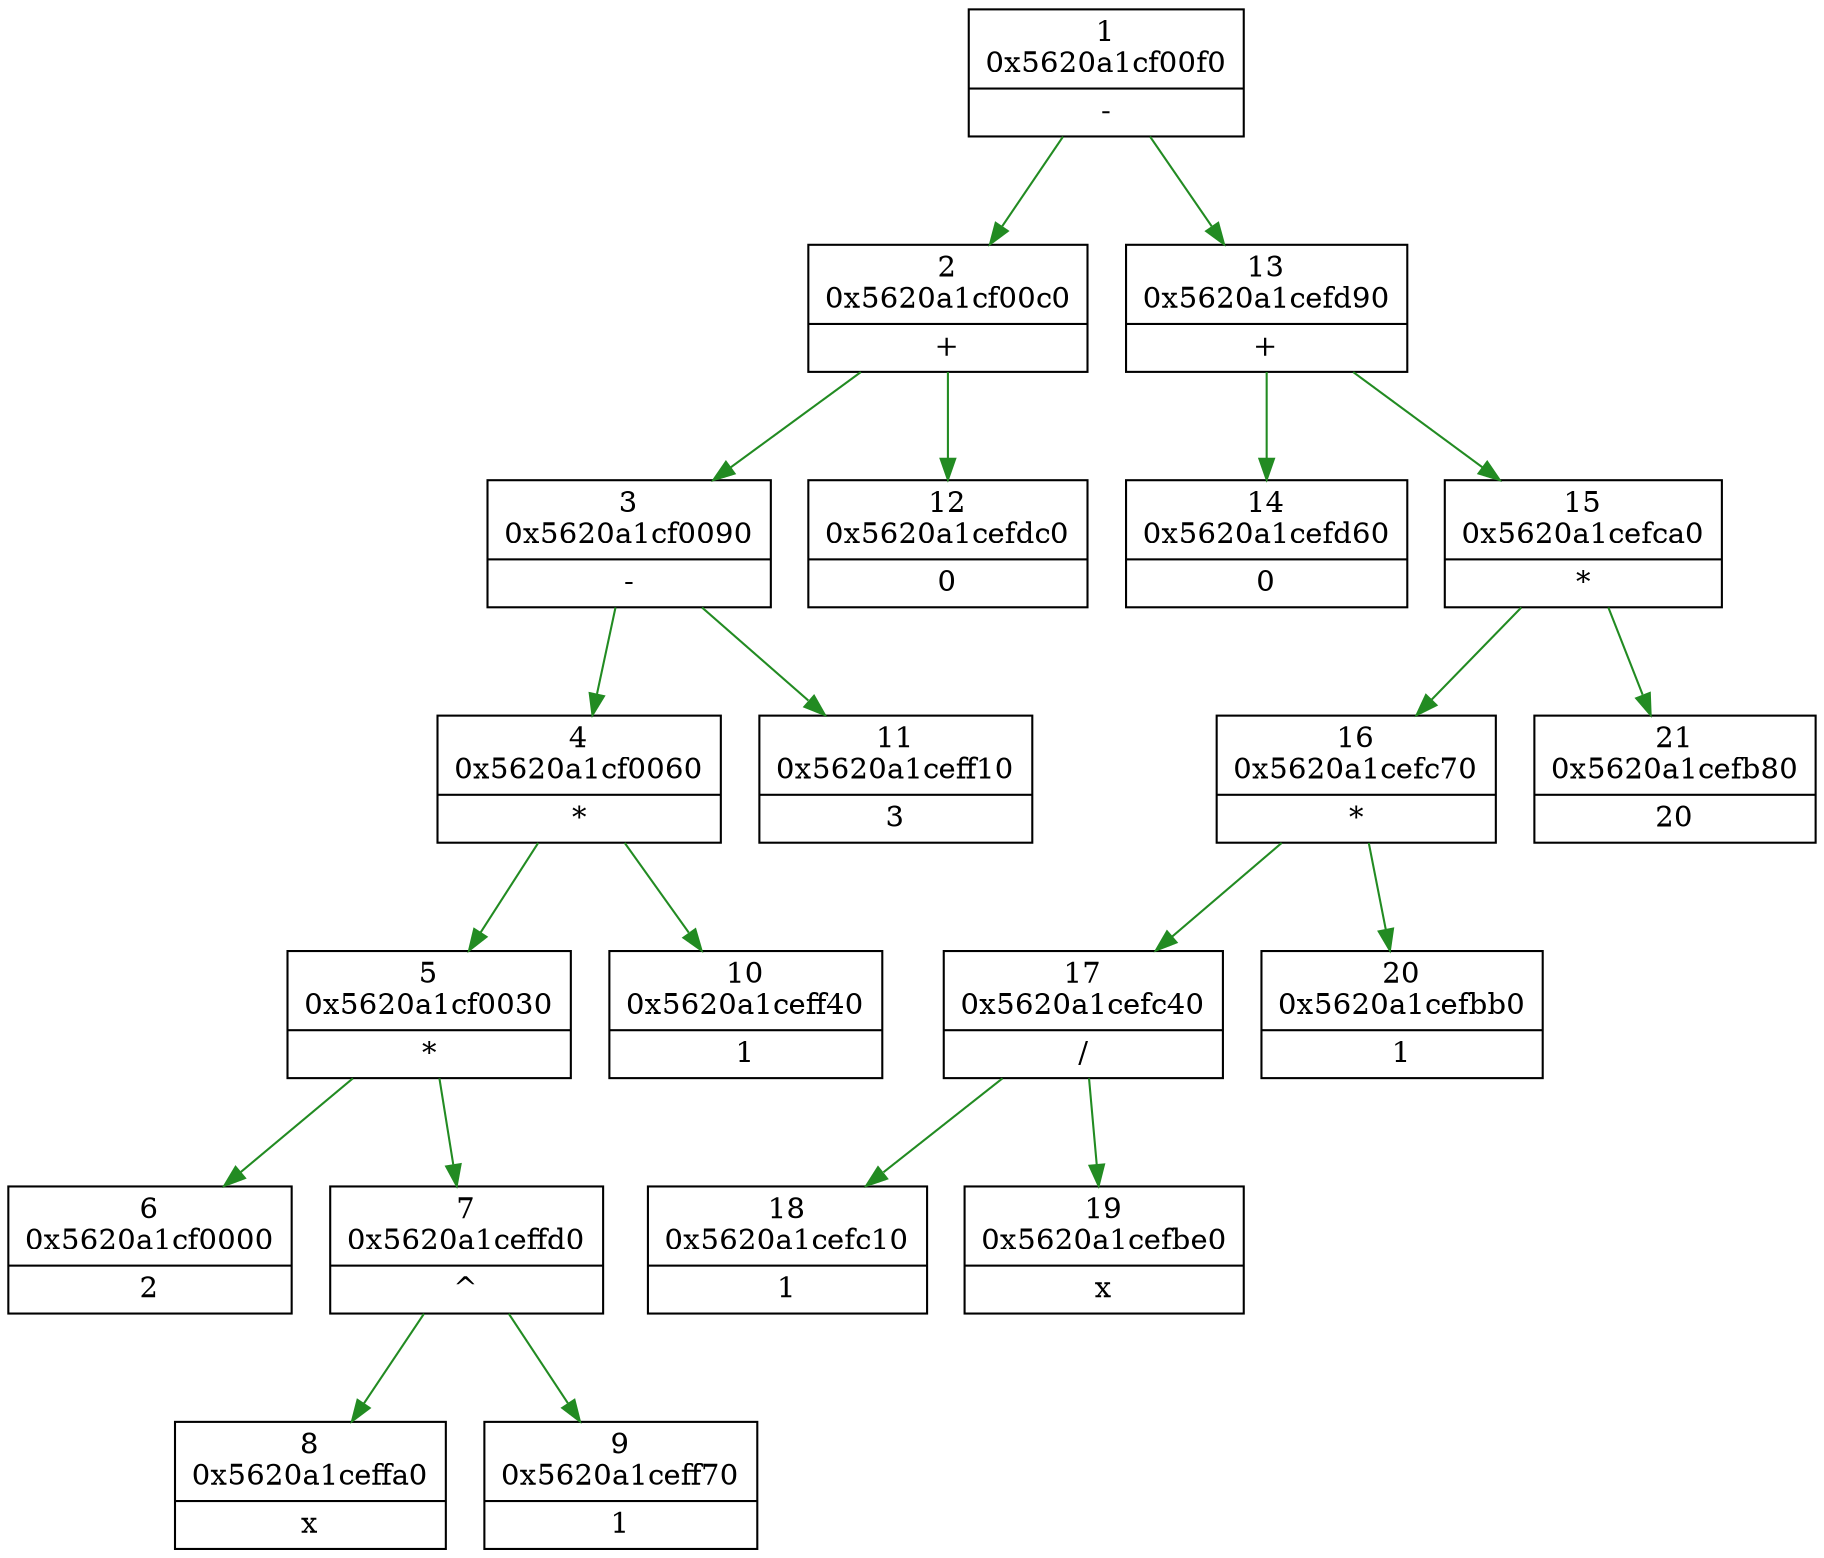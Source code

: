 digraph Tree
{
subgraph clust_1{
	val_1 [ shape = "record", label = "{ 1\n0x5620a1cf00f0|{ -\n } }"] }

subgraph clust_2{
	val_2 [ shape = "record", label = "{ 2\n0x5620a1cf00c0|{ +\n } }"] }

		val_1:<center> -> val_2 [label="  " color="#228b22" fontcolor="#228b22"];
subgraph clust_3{
	val_3 [ shape = "record", label = "{ 3\n0x5620a1cf0090|{ -\n } }"] }

		val_2:<center> -> val_3 [label="  " color="#228b22" fontcolor="#228b22"];
subgraph clust_4{
	val_4 [ shape = "record", label = "{ 4\n0x5620a1cf0060|{ *\n } }"] }

		val_3:<center> -> val_4 [label="  " color="#228b22" fontcolor="#228b22"];
subgraph clust_5{
	val_5 [ shape = "record", label = "{ 5\n0x5620a1cf0030|{ *\n } }"] }

		val_4:<center> -> val_5 [label="  " color="#228b22" fontcolor="#228b22"];
subgraph clust_6{
	val_6 [ shape = "record", label = "{ 6\n0x5620a1cf0000|{ 2\n } }"]}

		val_5:<center> -> val_6 [label="  " color="#228b22" fontcolor="#228b22"];
subgraph clust_7{
	val_7 [ shape = "record", label = "{ 7\n0x5620a1ceffd0|{ ^\n } }"] }

		val_5:<center> -> val_7 [label="  " color="#228b22" fontcolor="#228b22"];
subgraph clust_8{
	val_8 [ shape = "record", label = "{ 8\n0x5620a1ceffa0|{ x\n } }"] }

		val_7:<center> -> val_8 [label="  " color="#228b22" fontcolor="#228b22"];
subgraph clust_9{
	val_9 [ shape = "record", label = "{ 9\n0x5620a1ceff70|{ 1\n } }"]}

		val_7:<center> -> val_9 [label="  " color="#228b22" fontcolor="#228b22"];
subgraph clust_10{
	val_10 [ shape = "record", label = "{ 10\n0x5620a1ceff40|{ 1\n } }"]}

		val_4:<center> -> val_10 [label="  " color="#228b22" fontcolor="#228b22"];
subgraph clust_11{
	val_11 [ shape = "record", label = "{ 11\n0x5620a1ceff10|{ 3\n } }"]}

		val_3:<center> -> val_11 [label="  " color="#228b22" fontcolor="#228b22"];
subgraph clust_12{
	val_12 [ shape = "record", label = "{ 12\n0x5620a1cefdc0|{ 0\n } }"]}

		val_2:<center> -> val_12 [label="  " color="#228b22" fontcolor="#228b22"];
subgraph clust_13{
	val_13 [ shape = "record", label = "{ 13\n0x5620a1cefd90|{ +\n } }"] }

		val_1:<center> -> val_13 [label="  " color="#228b22" fontcolor="#228b22"];
subgraph clust_14{
	val_14 [ shape = "record", label = "{ 14\n0x5620a1cefd60|{ 0\n } }"]}

		val_13:<center> -> val_14 [label="  " color="#228b22" fontcolor="#228b22"];
subgraph clust_15{
	val_15 [ shape = "record", label = "{ 15\n0x5620a1cefca0|{ *\n } }"] }

		val_13:<center> -> val_15 [label="  " color="#228b22" fontcolor="#228b22"];
subgraph clust_16{
	val_16 [ shape = "record", label = "{ 16\n0x5620a1cefc70|{ *\n } }"] }

		val_15:<center> -> val_16 [label="  " color="#228b22" fontcolor="#228b22"];
subgraph clust_17{
	val_17 [ shape = "record", label = "{ 17\n0x5620a1cefc40|{ /\n } }"] }

		val_16:<center> -> val_17 [label="  " color="#228b22" fontcolor="#228b22"];
subgraph clust_18{
	val_18 [ shape = "record", label = "{ 18\n0x5620a1cefc10|{ 1\n } }"]}

		val_17:<center> -> val_18 [label="  " color="#228b22" fontcolor="#228b22"];
subgraph clust_19{
	val_19 [ shape = "record", label = "{ 19\n0x5620a1cefbe0|{ x\n } }"] }

		val_17:<center> -> val_19 [label="  " color="#228b22" fontcolor="#228b22"];
subgraph clust_20{
	val_20 [ shape = "record", label = "{ 20\n0x5620a1cefbb0|{ 1\n } }"]}

		val_16:<center> -> val_20 [label="  " color="#228b22" fontcolor="#228b22"];
subgraph clust_21{
	val_21 [ shape = "record", label = "{ 21\n0x5620a1cefb80|{ 20\n } }"]}

		val_15:<center> -> val_21 [label="  " color="#228b22" fontcolor="#228b22"];
}